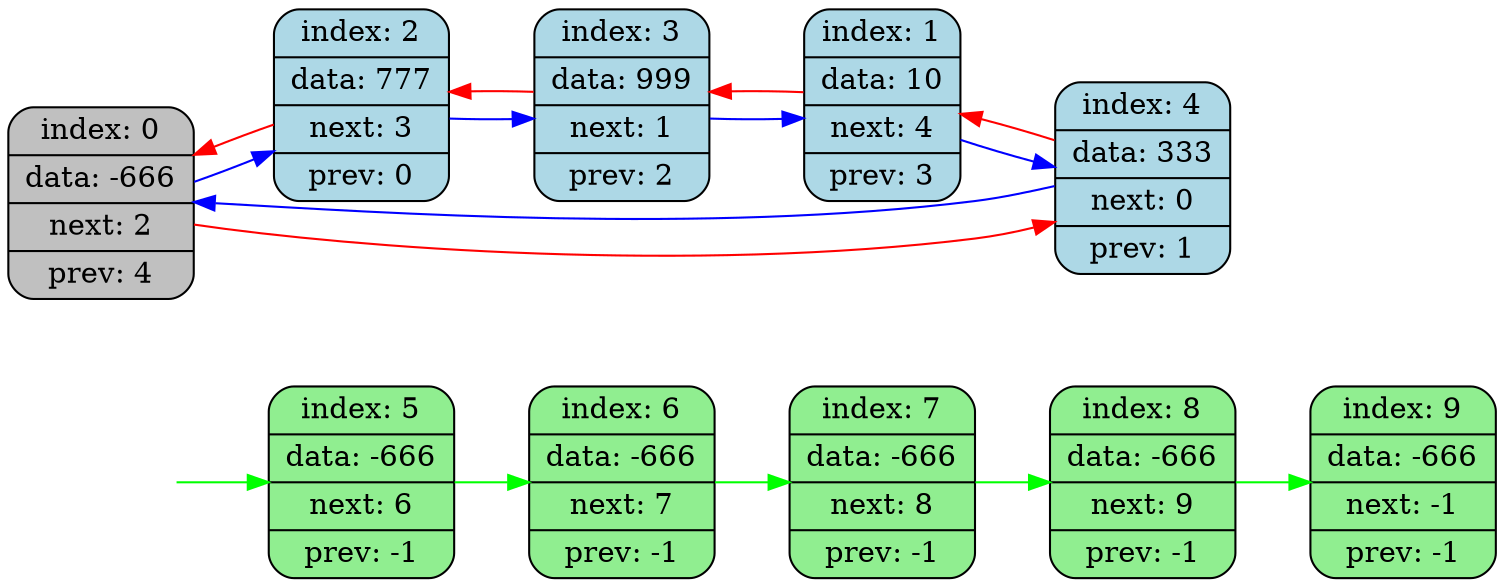 digraph list{
  rankdir=LR
  Cat [shape=none, label="", image="/home/yan/projects/Double-linked-list/DumpFiles/cutecat.jpg", fixedsize=true, width=1, height=1];

  node0 [shape=Mrecord,style="rounded, filled",	label="index: 0 | data: -666 | next: 2 | prev: 4",fillcolor="lightblue"]
  node1 [shape=Mrecord,style="rounded, filled",	label="index: 1 | data: 10 | next: 4 | prev: 3",fillcolor="lightblue"]
  node2 [shape=Mrecord,style="rounded, filled",	label="index: 2 | data: 777 | next: 3 | prev: 0",fillcolor="lightblue"]
  node3 [shape=Mrecord,style="rounded, filled",	label="index: 3 | data: 999 | next: 1 | prev: 2",fillcolor="lightblue"]
  node4 [shape=Mrecord,style="rounded, filled",	label="index: 4 | data: 333 | next: 0 | prev: 1",fillcolor="lightblue"]
  node5 [shape=Mrecord,style="rounded, filled",	label="index: 5 | data: -666 | next: 6 | prev: -1",fillcolor="lightblue"]
  node6 [shape=Mrecord,style="rounded, filled",	label="index: 6 | data: -666 | next: 7 | prev: -1",fillcolor="lightblue"]
  node7 [shape=Mrecord,style="rounded, filled",	label="index: 7 | data: -666 | next: 8 | prev: -1",fillcolor="lightblue"]
  node8 [shape=Mrecord,style="rounded, filled",	label="index: 8 | data: -666 | next: 9 | prev: -1",fillcolor="lightblue"]
  node9 [shape=Mrecord,style="rounded, filled",	label="index: 9 | data: -666 | next: -1 | prev: -1",fillcolor="lightblue"]
  node0 [shape=Mrecord,style="rounded, filled",	label="index: 0 | data: -666 | next: 2 | prev: 4",fillcolor="grey"]
  
  edge[color=blue]
  node0->node2
  node2->node3
  node3->node1
  node1->node4
  node4->node0
  
  edge[color=red]
  node0->node4
  node4->node1
  node1->node3
  node3->node2
  node2->node0
  
  edge[color=green]
  Cat->node5
  node5 [fillcolor="lightgreen"]
  node5->node6
  node5 [fillcolor="lightgreen"]
  node6->node7
  node6 [fillcolor="lightgreen"]
  node7->node8
  node7 [fillcolor="lightgreen"]
  node8->node9
  node8 [fillcolor="lightgreen"]
  node9 [fillcolor="lightgreen"]
  
}